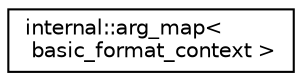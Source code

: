 digraph "Graphical Class Hierarchy"
{
  edge [fontname="Helvetica",fontsize="10",labelfontname="Helvetica",labelfontsize="10"];
  node [fontname="Helvetica",fontsize="10",shape=record];
  rankdir="LR";
  Node1 [label="internal::arg_map\<\l basic_format_context \>",height=0.2,width=0.4,color="black", fillcolor="white", style="filled",URL="$classinternal_1_1arg__map.html"];
}
